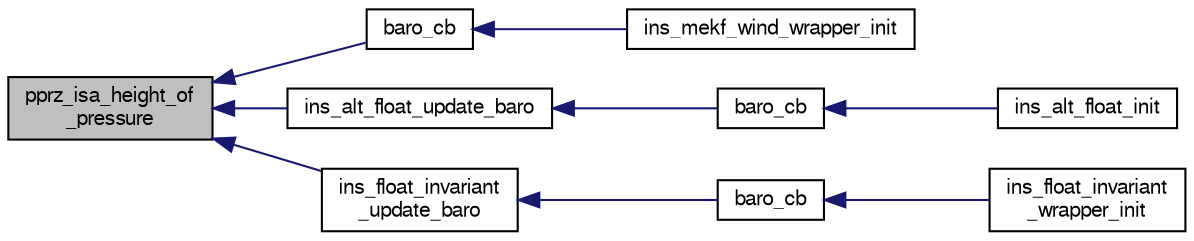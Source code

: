 digraph "pprz_isa_height_of_pressure"
{
  edge [fontname="FreeSans",fontsize="10",labelfontname="FreeSans",labelfontsize="10"];
  node [fontname="FreeSans",fontsize="10",shape=record];
  rankdir="LR";
  Node1 [label="pprz_isa_height_of\l_pressure",height=0.2,width=0.4,color="black", fillcolor="grey75", style="filled", fontcolor="black"];
  Node1 -> Node2 [dir="back",color="midnightblue",fontsize="10",style="solid",fontname="FreeSans"];
  Node2 [label="baro_cb",height=0.2,width=0.4,color="black", fillcolor="white", style="filled",URL="$ins__mekf__wind__wrapper_8c.html#a92209191a3ecc53fc4adaafd0fe82933"];
  Node2 -> Node3 [dir="back",color="midnightblue",fontsize="10",style="solid",fontname="FreeSans"];
  Node3 [label="ins_mekf_wind_wrapper_init",height=0.2,width=0.4,color="black", fillcolor="white", style="filled",URL="$ins__mekf__wind__wrapper_8h.html#a7b3c1fefc89ec1a4ff25484626a02deb",tooltip="Init function. "];
  Node1 -> Node4 [dir="back",color="midnightblue",fontsize="10",style="solid",fontname="FreeSans"];
  Node4 [label="ins_alt_float_update_baro",height=0.2,width=0.4,color="black", fillcolor="white", style="filled",URL="$ins__alt__float_8h.html#afb6a5cd07b6574dfb93f023aecfcec5d"];
  Node4 -> Node5 [dir="back",color="midnightblue",fontsize="10",style="solid",fontname="FreeSans"];
  Node5 [label="baro_cb",height=0.2,width=0.4,color="black", fillcolor="white", style="filled",URL="$ins__alt__float_8c.html#a92209191a3ecc53fc4adaafd0fe82933"];
  Node5 -> Node6 [dir="back",color="midnightblue",fontsize="10",style="solid",fontname="FreeSans"];
  Node6 [label="ins_alt_float_init",height=0.2,width=0.4,color="black", fillcolor="white", style="filled",URL="$ins__alt__float_8h.html#addae4691b18806ce2db90c10ef8d7274"];
  Node1 -> Node7 [dir="back",color="midnightblue",fontsize="10",style="solid",fontname="FreeSans"];
  Node7 [label="ins_float_invariant\l_update_baro",height=0.2,width=0.4,color="black", fillcolor="white", style="filled",URL="$ins__float__invariant_8h.html#ab10a69f505b95e3513f45a05abf08edb"];
  Node7 -> Node8 [dir="back",color="midnightblue",fontsize="10",style="solid",fontname="FreeSans"];
  Node8 [label="baro_cb",height=0.2,width=0.4,color="black", fillcolor="white", style="filled",URL="$ins__float__invariant__wrapper_8c.html#a92209191a3ecc53fc4adaafd0fe82933"];
  Node8 -> Node9 [dir="back",color="midnightblue",fontsize="10",style="solid",fontname="FreeSans"];
  Node9 [label="ins_float_invariant\l_wrapper_init",height=0.2,width=0.4,color="black", fillcolor="white", style="filled",URL="$ins__float__invariant__wrapper_8h.html#abd4f3b0fcceec4de92a1ad9a7653c6f3"];
}
